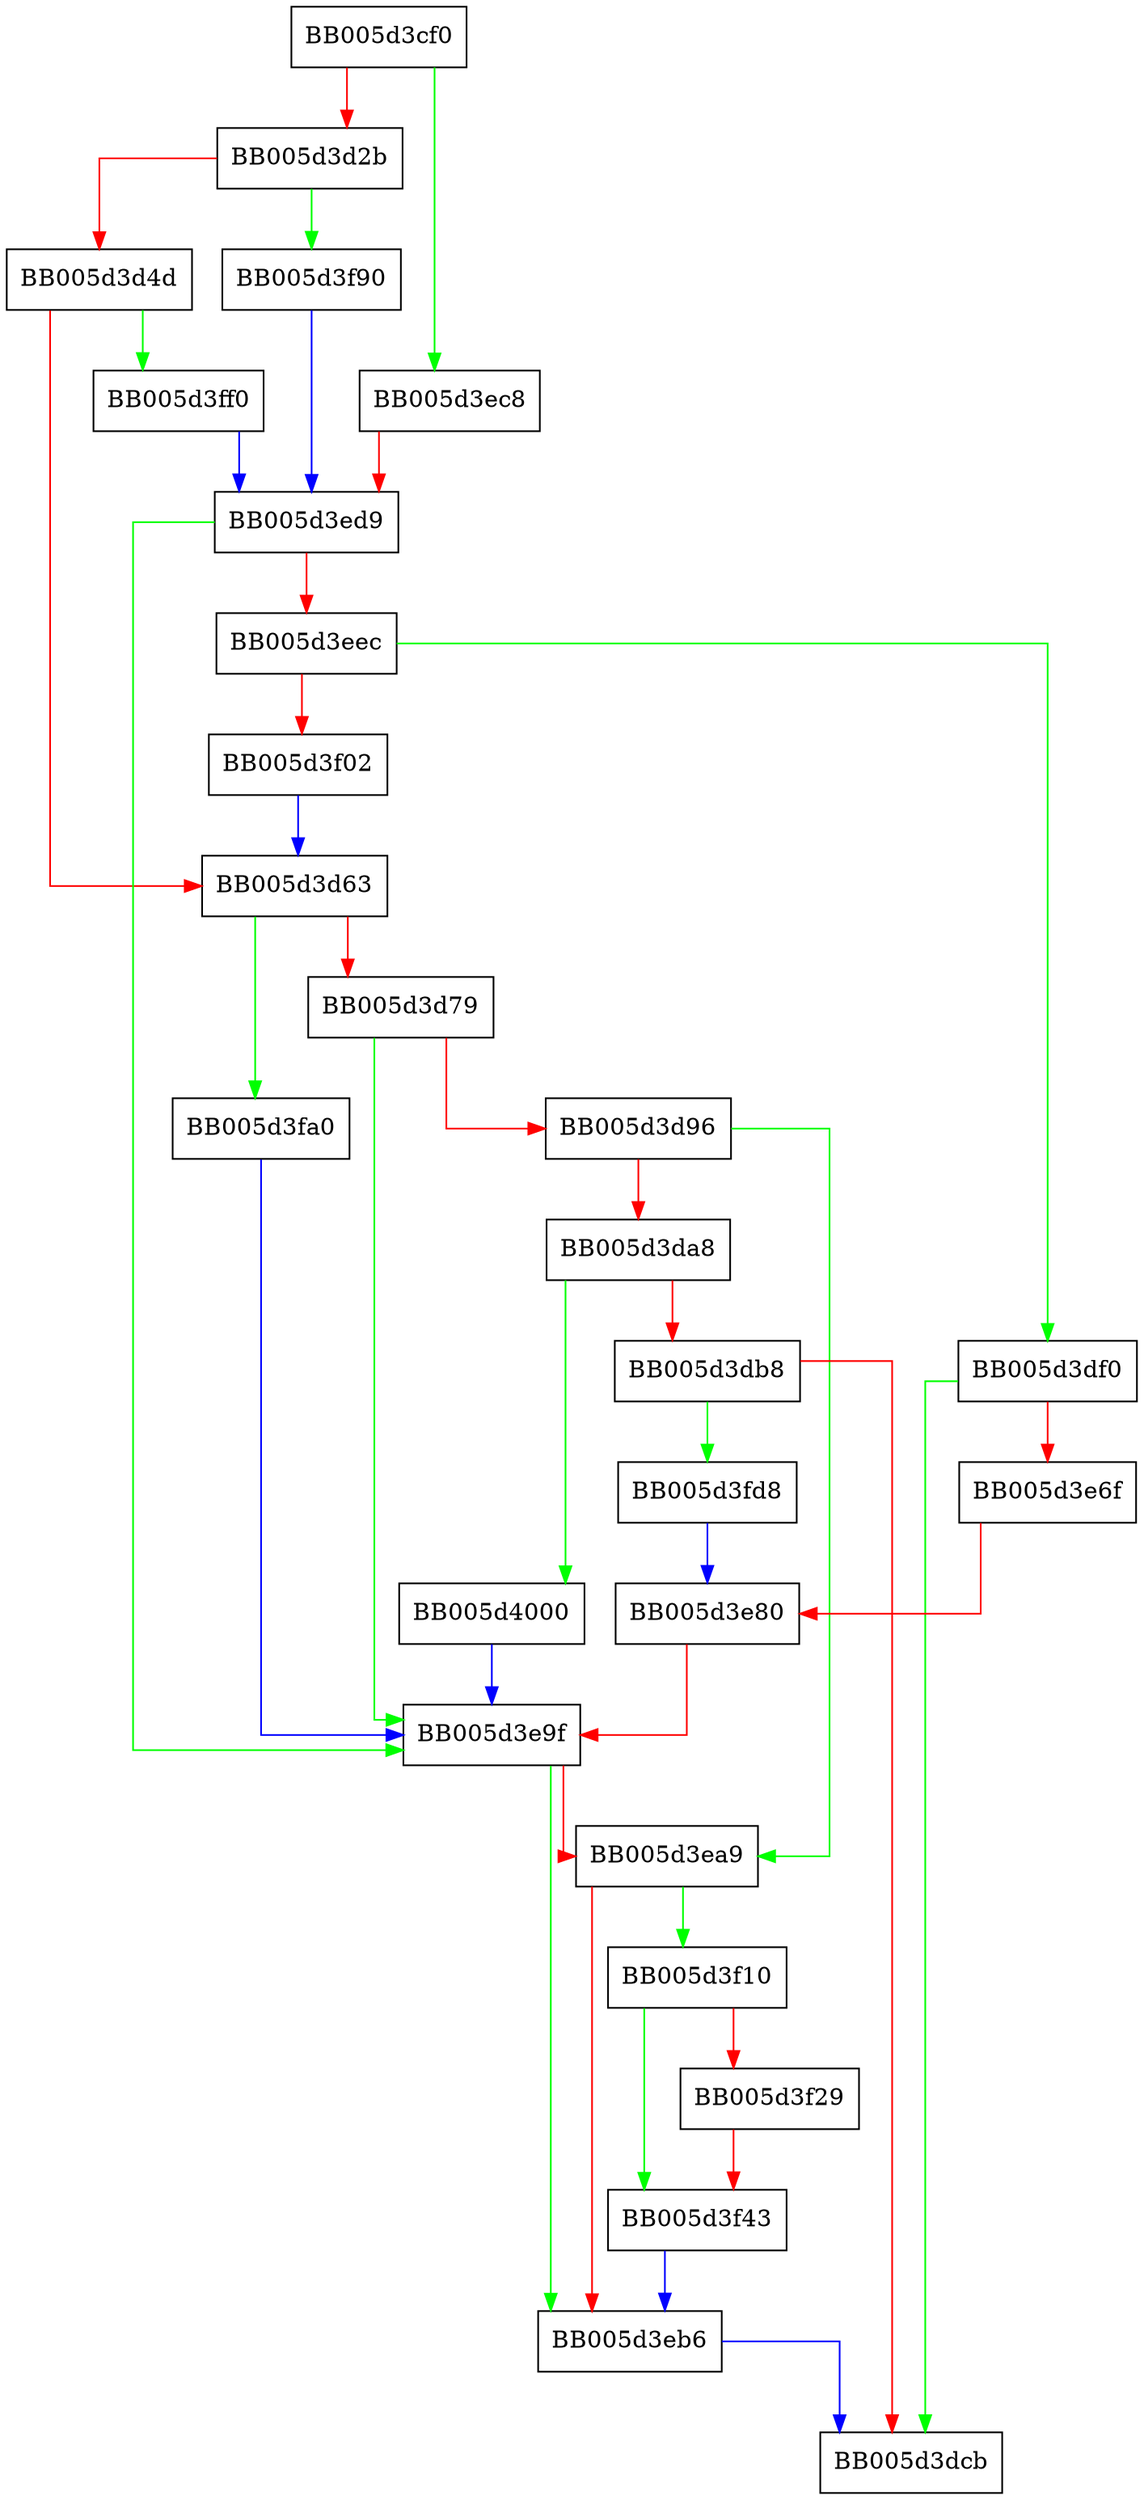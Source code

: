 digraph EVP_PKEY_new_raw_private_key_ex {
  node [shape="box"];
  graph [splines=ortho];
  BB005d3cf0 -> BB005d3ec8 [color="green"];
  BB005d3cf0 -> BB005d3d2b [color="red"];
  BB005d3d2b -> BB005d3f90 [color="green"];
  BB005d3d2b -> BB005d3d4d [color="red"];
  BB005d3d4d -> BB005d3ff0 [color="green"];
  BB005d3d4d -> BB005d3d63 [color="red"];
  BB005d3d63 -> BB005d3fa0 [color="green"];
  BB005d3d63 -> BB005d3d79 [color="red"];
  BB005d3d79 -> BB005d3e9f [color="green"];
  BB005d3d79 -> BB005d3d96 [color="red"];
  BB005d3d96 -> BB005d3ea9 [color="green"];
  BB005d3d96 -> BB005d3da8 [color="red"];
  BB005d3da8 -> BB005d4000 [color="green"];
  BB005d3da8 -> BB005d3db8 [color="red"];
  BB005d3db8 -> BB005d3fd8 [color="green"];
  BB005d3db8 -> BB005d3dcb [color="red"];
  BB005d3df0 -> BB005d3dcb [color="green"];
  BB005d3df0 -> BB005d3e6f [color="red"];
  BB005d3e6f -> BB005d3e80 [color="red"];
  BB005d3e80 -> BB005d3e9f [color="red"];
  BB005d3e9f -> BB005d3eb6 [color="green"];
  BB005d3e9f -> BB005d3ea9 [color="red"];
  BB005d3ea9 -> BB005d3f10 [color="green"];
  BB005d3ea9 -> BB005d3eb6 [color="red"];
  BB005d3eb6 -> BB005d3dcb [color="blue"];
  BB005d3ec8 -> BB005d3ed9 [color="red"];
  BB005d3ed9 -> BB005d3e9f [color="green"];
  BB005d3ed9 -> BB005d3eec [color="red"];
  BB005d3eec -> BB005d3df0 [color="green"];
  BB005d3eec -> BB005d3f02 [color="red"];
  BB005d3f02 -> BB005d3d63 [color="blue"];
  BB005d3f10 -> BB005d3f43 [color="green"];
  BB005d3f10 -> BB005d3f29 [color="red"];
  BB005d3f29 -> BB005d3f43 [color="red"];
  BB005d3f43 -> BB005d3eb6 [color="blue"];
  BB005d3f90 -> BB005d3ed9 [color="blue"];
  BB005d3fa0 -> BB005d3e9f [color="blue"];
  BB005d3fd8 -> BB005d3e80 [color="blue"];
  BB005d3ff0 -> BB005d3ed9 [color="blue"];
  BB005d4000 -> BB005d3e9f [color="blue"];
}